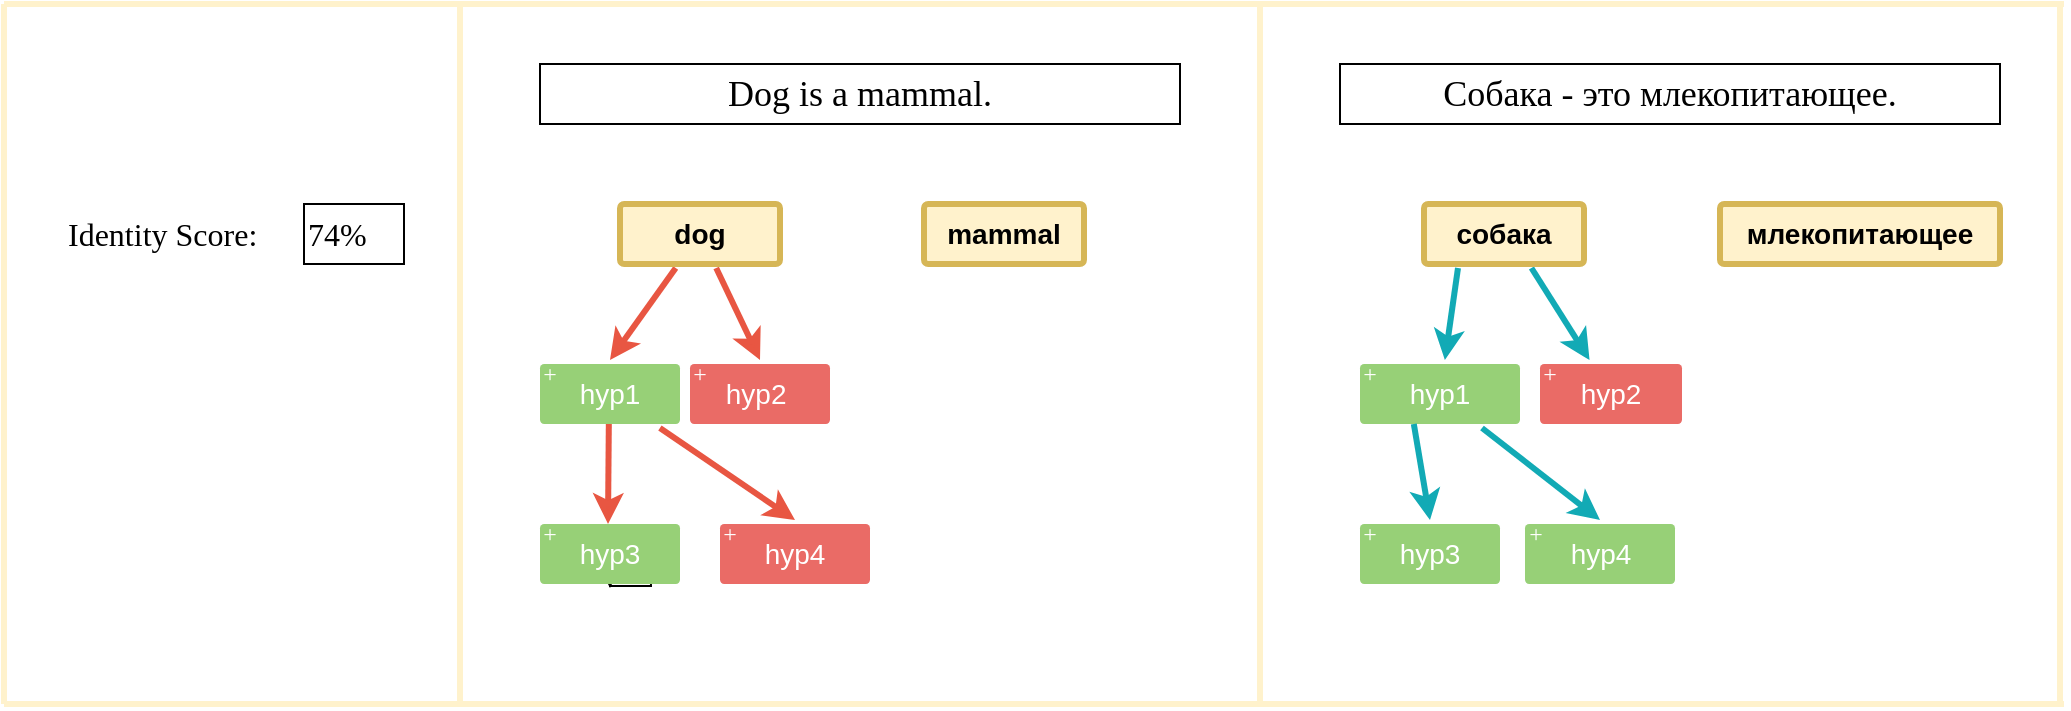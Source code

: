 <mxfile version="14.0.1" type="device"><diagram id="6a731a19-8d31-9384-78a2-239565b7b9f0" name="Page-1"><mxGraphModel dx="1422" dy="795" grid="1" gridSize="10" guides="1" tooltips="1" connect="1" arrows="1" fold="1" page="1" pageScale="1" pageWidth="1169" pageHeight="827" background="#ffffff" math="0" shadow="0"><root><mxCell id="0"/><mxCell id="1" parent="0"/><mxCell id="1750" value="" style="edgeStyle=none;rounded=1;jumpStyle=none;html=1;shadow=0;labelBackgroundColor=none;startArrow=none;startFill=0;jettySize=auto;orthogonalLoop=1;strokeColor=#E85642;strokeWidth=3;fontFamily=Helvetica;fontSize=14;fontColor=#FFFFFF;spacing=5;fontStyle=1;fillColor=#b0e3e6;entryX=0.5;entryY=0;entryDx=0;entryDy=0;" parent="1" source="1753" target="iWH1HsIQ2qUrdsQrw2Qu-1789" edge="1"><mxGeometry relative="1" as="geometry"><mxPoint x="477" y="218" as="targetPoint"/></mxGeometry></mxCell><mxCell id="1751" value="" style="edgeStyle=none;rounded=1;jumpStyle=none;html=1;shadow=0;labelBackgroundColor=none;startArrow=none;startFill=0;jettySize=auto;orthogonalLoop=1;strokeColor=#E85642;strokeWidth=3;fontFamily=Helvetica;fontSize=14;fontColor=#FFFFFF;spacing=5;fontStyle=1;fillColor=#b0e3e6;entryX=0.5;entryY=0;entryDx=0;entryDy=0;" parent="1" source="1753" target="1755" edge="1"><mxGeometry relative="1" as="geometry"><mxPoint x="350.455" y="218" as="targetPoint"/></mxGeometry></mxCell><mxCell id="1752" value="" style="edgeStyle=none;rounded=1;jumpStyle=none;html=1;shadow=0;labelBackgroundColor=none;startArrow=none;startFill=0;jettySize=auto;orthogonalLoop=1;strokeColor=#E85642;strokeWidth=3;fontFamily=Helvetica;fontSize=14;fontColor=#FFFFFF;spacing=5;fontStyle=1;fillColor=#b0e3e6;entryX=0.5;entryY=0;entryDx=0;entryDy=0;" parent="1" source="1755" target="1754" edge="1"><mxGeometry relative="1" as="geometry"><mxPoint x="518" y="282" as="sourcePoint"/></mxGeometry></mxCell><mxCell id="1753" value="dog" style="rounded=1;whiteSpace=wrap;html=1;shadow=0;labelBackgroundColor=none;strokeWidth=3;fontFamily=Helvetica;fontSize=14;align=center;spacing=5;fontStyle=1;arcSize=7;perimeterSpacing=2;fillColor=#FFF2CC;strokeColor=#D6B656;" parent="1" vertex="1"><mxGeometry x="318" y="110" width="80" height="30" as="geometry"/></mxCell><mxCell id="1754" value="hyp4" style="rounded=1;whiteSpace=wrap;html=1;shadow=0;labelBackgroundColor=none;strokeColor=none;strokeWidth=3;fontFamily=Helvetica;fontSize=14;fontColor=#FFFFFF;align=center;spacing=5;fontStyle=0;arcSize=7;perimeterSpacing=2;fillColor=#EA6B66;" parent="1" vertex="1"><mxGeometry x="368" y="270" width="75" height="30" as="geometry"/></mxCell><mxCell id="T6lzbZAIN2itpfZwmWe3-1789" value="" style="edgeStyle=orthogonalEdgeStyle;rounded=0;orthogonalLoop=1;jettySize=auto;html=1;fontSize=20;" parent="1" target="T6lzbZAIN2itpfZwmWe3-1787" edge="1"><mxGeometry relative="1" as="geometry"><mxPoint x="333" y="280" as="sourcePoint"/></mxGeometry></mxCell><mxCell id="1755" value="hyp1 " style="rounded=1;whiteSpace=wrap;html=1;shadow=0;labelBackgroundColor=none;strokeColor=none;strokeWidth=3;fontFamily=Helvetica;fontSize=14;fontColor=#FFFFFF;align=center;spacing=5;fontStyle=0;arcSize=7;perimeterSpacing=2;fillColor=#97D077;" parent="1" vertex="1"><mxGeometry x="278" y="190" width="70" height="30" as="geometry"/></mxCell><mxCell id="1776" value="hyp2" style="rounded=1;whiteSpace=wrap;html=1;shadow=0;labelBackgroundColor=none;strokeColor=none;strokeWidth=3;fontFamily=Helvetica;fontSize=14;fontColor=#FFFFFF;align=center;spacing=5;fontStyle=0;arcSize=7;perimeterSpacing=2;fillColor=#EA6B66;" parent="1" vertex="1"><mxGeometry x="778" y="190" width="71" height="30" as="geometry"/></mxCell><mxCell id="1777" value="" style="edgeStyle=none;rounded=1;jumpStyle=none;html=1;shadow=0;labelBackgroundColor=none;startArrow=none;startFill=0;jettySize=auto;orthogonalLoop=1;strokeColor=#12AAB5;strokeWidth=3;fontFamily=Helvetica;fontSize=14;fontColor=#FFFFFF;spacing=5;fontStyle=1;fillColor=#b0e3e6;" parent="1" target="1776" edge="1"><mxGeometry relative="1" as="geometry"><mxPoint x="773.731" y="142" as="sourcePoint"/></mxGeometry></mxCell><mxCell id="1778" value="hyp1" style="rounded=1;whiteSpace=wrap;html=1;shadow=0;labelBackgroundColor=none;strokeColor=none;strokeWidth=3;fontFamily=Helvetica;fontSize=14;fontColor=#FFFFFF;align=center;spacing=5;fontStyle=0;arcSize=7;perimeterSpacing=2;fillColor=#97D077;" parent="1" vertex="1"><mxGeometry x="688" y="190" width="80" height="30" as="geometry"/></mxCell><mxCell id="1779" value="" style="edgeStyle=none;rounded=1;jumpStyle=none;html=1;shadow=0;labelBackgroundColor=none;startArrow=none;startFill=0;jettySize=auto;orthogonalLoop=1;strokeColor=#12AAB5;strokeWidth=3;fontFamily=Helvetica;fontSize=14;fontColor=#FFFFFF;spacing=5;fontStyle=1;fillColor=#b0e3e6;exitX=0.25;exitY=1;exitDx=0;exitDy=0;" parent="1" target="1778" edge="1"><mxGeometry relative="1" as="geometry"><mxPoint x="737" y="142" as="sourcePoint"/></mxGeometry></mxCell><mxCell id="T6lzbZAIN2itpfZwmWe3-1787" value="hyp3" style="rounded=1;whiteSpace=wrap;html=1;shadow=0;labelBackgroundColor=none;strokeColor=none;strokeWidth=3;fontFamily=Helvetica;fontSize=14;fontColor=#FFFFFF;align=center;spacing=5;fontStyle=0;arcSize=7;perimeterSpacing=2;fillColor=#97D077;" parent="1" vertex="1"><mxGeometry x="278" y="270" width="70" height="30" as="geometry"/></mxCell><mxCell id="T6lzbZAIN2itpfZwmWe3-1788" value="" style="edgeStyle=none;rounded=1;jumpStyle=none;html=1;shadow=0;labelBackgroundColor=none;startArrow=none;startFill=0;jettySize=auto;orthogonalLoop=1;strokeColor=#E85642;strokeWidth=3;fontFamily=Helvetica;fontSize=14;fontColor=#FFFFFF;spacing=5;fontStyle=1;fillColor=#b0e3e6;exitX=0.5;exitY=1;exitDx=0;exitDy=0;" parent="1" edge="1"><mxGeometry relative="1" as="geometry"><mxPoint x="312.41" y="220" as="sourcePoint"/><mxPoint x="312" y="270" as="targetPoint"/></mxGeometry></mxCell><mxCell id="iWH1HsIQ2qUrdsQrw2Qu-1786" value="&lt;font face=&quot;Georgia&quot; style=&quot;font-size: 18px&quot;&gt;Dog is a mammal.&lt;/font&gt;" style="rounded=0;whiteSpace=wrap;html=1;fillColor=none;" parent="1" vertex="1"><mxGeometry x="278" y="40" width="320" height="30" as="geometry"/></mxCell><mxCell id="iWH1HsIQ2qUrdsQrw2Qu-1787" value="&lt;font face=&quot;Georgia&quot; style=&quot;font-size: 18px&quot;&gt;Собака - это млекопитающее.&lt;br&gt;&lt;/font&gt;" style="rounded=0;whiteSpace=wrap;html=1;fillColor=none;" parent="1" vertex="1"><mxGeometry x="678" y="40" width="330" height="30" as="geometry"/></mxCell><mxCell id="iWH1HsIQ2qUrdsQrw2Qu-1789" value="hyp2&amp;nbsp;" style="rounded=1;whiteSpace=wrap;html=1;shadow=0;labelBackgroundColor=none;strokeColor=none;strokeWidth=3;fontFamily=Helvetica;fontSize=14;fontColor=#FFFFFF;align=center;spacing=5;fontStyle=0;arcSize=7;perimeterSpacing=2;fillColor=#EA6B66;" parent="1" vertex="1"><mxGeometry x="353" y="190" width="70" height="30" as="geometry"/></mxCell><mxCell id="iWH1HsIQ2qUrdsQrw2Qu-1791" value="" style="edgeStyle=none;rounded=1;jumpStyle=none;html=1;shadow=0;labelBackgroundColor=none;startArrow=none;startFill=0;jettySize=auto;orthogonalLoop=1;strokeWidth=3;fontFamily=Helvetica;fontSize=14;fontColor=#FFFFFF;spacing=5;fontStyle=1;fillColor=#b0e3e6;entryX=0.5;entryY=0;entryDx=0;entryDy=0;strokeColor=#12AAB5;exitX=0.75;exitY=1;exitDx=0;exitDy=0;" parent="1" source="1778" target="iWH1HsIQ2qUrdsQrw2Qu-1792" edge="1"><mxGeometry relative="1" as="geometry"><mxPoint x="740.46" y="222" as="sourcePoint"/></mxGeometry></mxCell><mxCell id="iWH1HsIQ2qUrdsQrw2Qu-1792" value="hyp4" style="rounded=1;whiteSpace=wrap;html=1;shadow=0;labelBackgroundColor=none;strokeColor=none;strokeWidth=3;fontFamily=Helvetica;fontSize=14;fontColor=#FFFFFF;align=center;spacing=5;fontStyle=0;arcSize=7;perimeterSpacing=2;fillColor=#97D077;" parent="1" vertex="1"><mxGeometry x="770.5" y="270" width="75" height="30" as="geometry"/></mxCell><mxCell id="iWH1HsIQ2qUrdsQrw2Qu-1794" value="hyp3" style="rounded=1;whiteSpace=wrap;html=1;shadow=0;labelBackgroundColor=none;strokeColor=none;strokeWidth=3;fontFamily=Helvetica;fontSize=14;fontColor=#FFFFFF;align=center;spacing=5;fontStyle=0;arcSize=7;perimeterSpacing=2;fillColor=#97D077;" parent="1" vertex="1"><mxGeometry x="688" y="270" width="70" height="30" as="geometry"/></mxCell><mxCell id="iWH1HsIQ2qUrdsQrw2Qu-1795" value="" style="edgeStyle=none;rounded=1;jumpStyle=none;html=1;shadow=0;labelBackgroundColor=none;startArrow=none;startFill=0;jettySize=auto;orthogonalLoop=1;strokeWidth=3;fontFamily=Helvetica;fontSize=14;fontColor=#FFFFFF;spacing=5;fontStyle=1;fillColor=#b0e3e6;exitX=0.5;exitY=1;exitDx=0;exitDy=0;strokeColor=#12AAB5;entryX=0.5;entryY=0;entryDx=0;entryDy=0;" parent="1" target="iWH1HsIQ2qUrdsQrw2Qu-1794" edge="1"><mxGeometry relative="1" as="geometry"><mxPoint x="714.91" y="220" as="sourcePoint"/><mxPoint x="714.5" y="270" as="targetPoint"/></mxGeometry></mxCell><mxCell id="iWH1HsIQ2qUrdsQrw2Qu-1797" value="&lt;font face=&quot;Georgia&quot;&gt;+&lt;/font&gt;" style="rounded=0;whiteSpace=wrap;html=1;fontColor=#FFFFFF;fillColor=none;strokeColor=none;" parent="1" vertex="1"><mxGeometry x="278" y="190" width="10" height="10" as="geometry"/></mxCell><mxCell id="iWH1HsIQ2qUrdsQrw2Qu-1798" value="&lt;font face=&quot;Georgia&quot;&gt;+&lt;/font&gt;" style="rounded=0;whiteSpace=wrap;html=1;fontColor=#FFFFFF;fillColor=none;strokeColor=none;" parent="1" vertex="1"><mxGeometry x="353" y="190" width="10" height="10" as="geometry"/></mxCell><mxCell id="iWH1HsIQ2qUrdsQrw2Qu-1799" value="&lt;font face=&quot;Georgia&quot;&gt;+&lt;/font&gt;" style="rounded=0;whiteSpace=wrap;html=1;fontColor=#FFFFFF;fillColor=none;strokeColor=none;" parent="1" vertex="1"><mxGeometry x="368" y="270" width="10" height="10" as="geometry"/></mxCell><mxCell id="iWH1HsIQ2qUrdsQrw2Qu-1800" value="&lt;font face=&quot;Georgia&quot;&gt;+&lt;/font&gt;" style="rounded=0;whiteSpace=wrap;html=1;fontColor=#FFFFFF;fillColor=none;strokeColor=none;" parent="1" vertex="1"><mxGeometry x="278" y="270" width="10" height="10" as="geometry"/></mxCell><mxCell id="iWH1HsIQ2qUrdsQrw2Qu-1801" value="&lt;font face=&quot;Georgia&quot;&gt;+&lt;/font&gt;" style="rounded=0;whiteSpace=wrap;html=1;fontColor=#FFFFFF;fillColor=none;strokeColor=none;" parent="1" vertex="1"><mxGeometry x="688" y="190" width="10" height="10" as="geometry"/></mxCell><mxCell id="iWH1HsIQ2qUrdsQrw2Qu-1802" value="&lt;font face=&quot;Georgia&quot;&gt;+&lt;/font&gt;" style="rounded=0;whiteSpace=wrap;html=1;fontColor=#FFFFFF;fillColor=none;strokeColor=none;" parent="1" vertex="1"><mxGeometry x="688" y="270" width="10" height="10" as="geometry"/></mxCell><mxCell id="iWH1HsIQ2qUrdsQrw2Qu-1803" value="&lt;font face=&quot;Georgia&quot;&gt;+&lt;/font&gt;" style="rounded=0;whiteSpace=wrap;html=1;fontColor=#FFFFFF;fillColor=none;strokeColor=none;" parent="1" vertex="1"><mxGeometry x="770.5" y="270" width="10" height="10" as="geometry"/></mxCell><mxCell id="iWH1HsIQ2qUrdsQrw2Qu-1804" value="&lt;font face=&quot;Georgia&quot;&gt;+&lt;/font&gt;" style="rounded=0;whiteSpace=wrap;html=1;fontColor=#FFFFFF;fillColor=none;strokeColor=none;" parent="1" vertex="1"><mxGeometry x="778" y="190" width="10" height="10" as="geometry"/></mxCell><mxCell id="iWH1HsIQ2qUrdsQrw2Qu-1808" value="" style="endArrow=none;html=1;fontFamily=Georgia;fontColor=#FFFFFF;strokeColor=#FFF2CC;strokeWidth=3;" parent="1" edge="1"><mxGeometry width="50" height="50" relative="1" as="geometry"><mxPoint x="638" y="360" as="sourcePoint"/><mxPoint x="638" y="10" as="targetPoint"/></mxGeometry></mxCell><mxCell id="iWH1HsIQ2qUrdsQrw2Qu-1809" value="" style="endArrow=none;html=1;fontFamily=Georgia;fontColor=#FFFFFF;strokeColor=#FFF2CC;strokeWidth=3;" parent="1" edge="1"><mxGeometry width="50" height="50" relative="1" as="geometry"><mxPoint x="238" y="360" as="sourcePoint"/><mxPoint x="238" y="10" as="targetPoint"/></mxGeometry></mxCell><mxCell id="iWH1HsIQ2qUrdsQrw2Qu-1810" value="" style="endArrow=none;html=1;fontFamily=Georgia;fontColor=#FFFFFF;strokeColor=#FFF2CC;strokeWidth=3;" parent="1" edge="1"><mxGeometry width="50" height="50" relative="1" as="geometry"><mxPoint x="1038" y="360" as="sourcePoint"/><mxPoint x="1038" y="10" as="targetPoint"/></mxGeometry></mxCell><mxCell id="iWH1HsIQ2qUrdsQrw2Qu-1811" value="" style="endArrow=none;html=1;fontFamily=Georgia;fontColor=#FFFFFF;strokeColor=#FFF2CC;strokeWidth=3;" parent="1" edge="1"><mxGeometry width="50" height="50" relative="1" as="geometry"><mxPoint x="10" y="360" as="sourcePoint"/><mxPoint x="10" y="10" as="targetPoint"/></mxGeometry></mxCell><mxCell id="iWH1HsIQ2qUrdsQrw2Qu-1814" value="Identity Score:" style="text;html=1;fillColor=none;align=left;verticalAlign=middle;whiteSpace=wrap;rounded=0;fontFamily=Georgia;fontSize=16;fontColor=#000000;labelPosition=center;verticalLabelPosition=middle;horizontal=1;" parent="1" vertex="1"><mxGeometry x="40" y="105" width="160" height="40" as="geometry"/></mxCell><mxCell id="iWH1HsIQ2qUrdsQrw2Qu-1815" value="74%" style="rounded=0;whiteSpace=wrap;html=1;strokeColor=#000000;fillColor=none;fontFamily=Georgia;fontSize=16;fontColor=#000000;align=left;" parent="1" vertex="1"><mxGeometry x="160" y="110" width="50" height="30" as="geometry"/></mxCell><mxCell id="iWH1HsIQ2qUrdsQrw2Qu-1816" value="" style="endArrow=none;html=1;fontFamily=Georgia;fontColor=#FFFFFF;strokeColor=#FFF2CC;strokeWidth=3;" parent="1" edge="1"><mxGeometry width="50" height="50" relative="1" as="geometry"><mxPoint x="1040" y="10" as="sourcePoint"/><mxPoint x="10" y="10" as="targetPoint"/></mxGeometry></mxCell><mxCell id="iWH1HsIQ2qUrdsQrw2Qu-1817" value="" style="endArrow=none;html=1;fontFamily=Georgia;fontColor=#FFFFFF;strokeColor=#FFF2CC;strokeWidth=3;" parent="1" edge="1"><mxGeometry width="50" height="50" relative="1" as="geometry"><mxPoint x="1040" y="360" as="sourcePoint"/><mxPoint x="10" y="360" as="targetPoint"/></mxGeometry></mxCell><mxCell id="g52F3oHPzs0IaiF0J5fR-1779" value="mammal" style="rounded=1;whiteSpace=wrap;html=1;shadow=0;labelBackgroundColor=none;strokeWidth=3;fontFamily=Helvetica;fontSize=14;align=center;spacing=5;fontStyle=1;arcSize=7;perimeterSpacing=2;fillColor=#FFF2CC;strokeColor=#D6B656;" vertex="1" parent="1"><mxGeometry x="470" y="110" width="80" height="30" as="geometry"/></mxCell><mxCell id="g52F3oHPzs0IaiF0J5fR-1780" value="собака" style="rounded=1;whiteSpace=wrap;html=1;shadow=0;labelBackgroundColor=none;strokeWidth=3;fontFamily=Helvetica;fontSize=14;align=center;spacing=5;fontStyle=1;arcSize=7;perimeterSpacing=2;fillColor=#FFF2CC;strokeColor=#D6B656;" vertex="1" parent="1"><mxGeometry x="720" y="110" width="80" height="30" as="geometry"/></mxCell><mxCell id="g52F3oHPzs0IaiF0J5fR-1781" value="млекопитающее" style="rounded=1;whiteSpace=wrap;html=1;shadow=0;labelBackgroundColor=none;strokeWidth=3;fontFamily=Helvetica;fontSize=14;align=center;spacing=5;fontStyle=1;arcSize=7;perimeterSpacing=2;fillColor=#FFF2CC;strokeColor=#D6B656;" vertex="1" parent="1"><mxGeometry x="868" y="110" width="140" height="30" as="geometry"/></mxCell></root></mxGraphModel></diagram></mxfile>